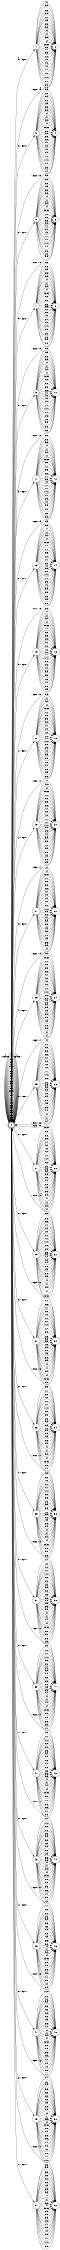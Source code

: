 digraph FST {
rankdir = LR;
size = "8.5,15";
label = "";
center = 1;
orientation = Portrait;
ranksep = "0.4";
nodesep = "0.01";
0 [label = "0", shape = doublecircle, style = bold, fontsize = 14]
	0 -> 1 [label = "a:<eps>", fontsize = 14];
	0 -> 0 [label = "a:a", fontsize = 14];
	0 -> 3 [label = "b:<eps>", fontsize = 14];
	0 -> 0 [label = "b:b", fontsize = 14];
	0 -> 5 [label = "c:<eps>", fontsize = 14];
	0 -> 0 [label = "c:c", fontsize = 14];
	0 -> 7 [label = "d:<eps>", fontsize = 14];
	0 -> 0 [label = "d:d", fontsize = 14];
	0 -> 9 [label = "e:<eps>", fontsize = 14];
	0 -> 0 [label = "e:e", fontsize = 14];
	0 -> 11 [label = "f:<eps>", fontsize = 14];
	0 -> 0 [label = "f:f", fontsize = 14];
	0 -> 13 [label = "g:<eps>", fontsize = 14];
	0 -> 0 [label = "g:g", fontsize = 14];
	0 -> 15 [label = "h:<eps>", fontsize = 14];
	0 -> 0 [label = "h:h", fontsize = 14];
	0 -> 17 [label = "i:<eps>", fontsize = 14];
	0 -> 0 [label = "i:i", fontsize = 14];
	0 -> 19 [label = "j:<eps>", fontsize = 14];
	0 -> 0 [label = "j:j", fontsize = 14];
	0 -> 21 [label = "k:<eps>", fontsize = 14];
	0 -> 0 [label = "k:k", fontsize = 14];
	0 -> 23 [label = "l:<eps>", fontsize = 14];
	0 -> 0 [label = "l:l", fontsize = 14];
	0 -> 25 [label = "m:<eps>", fontsize = 14];
	0 -> 0 [label = "m:m", fontsize = 14];
	0 -> 27 [label = "n:<eps>", fontsize = 14];
	0 -> 0 [label = "n:n", fontsize = 14];
	0 -> 29 [label = "o:<eps>", fontsize = 14];
	0 -> 0 [label = "o:o", fontsize = 14];
	0 -> 31 [label = "p:<eps>", fontsize = 14];
	0 -> 0 [label = "p:p", fontsize = 14];
	0 -> 33 [label = "q:<eps>", fontsize = 14];
	0 -> 0 [label = "q:q", fontsize = 14];
	0 -> 35 [label = "r:<eps>", fontsize = 14];
	0 -> 0 [label = "r:r", fontsize = 14];
	0 -> 37 [label = "s:<eps>", fontsize = 14];
	0 -> 0 [label = "s:s", fontsize = 14];
	0 -> 39 [label = "t:<eps>", fontsize = 14];
	0 -> 0 [label = "t:t", fontsize = 14];
	0 -> 41 [label = "u:<eps>", fontsize = 14];
	0 -> 0 [label = "u:u", fontsize = 14];
	0 -> 43 [label = "v:<eps>", fontsize = 14];
	0 -> 0 [label = "v:v", fontsize = 14];
	0 -> 45 [label = "w:<eps>", fontsize = 14];
	0 -> 0 [label = "w:w", fontsize = 14];
	0 -> 47 [label = "x:<eps>", fontsize = 14];
	0 -> 0 [label = "x:x", fontsize = 14];
	0 -> 49 [label = "y:<eps>", fontsize = 14];
	0 -> 0 [label = "y:y", fontsize = 14];
	0 -> 51 [label = "z:<eps>", fontsize = 14];
	0 -> 0 [label = "z:z", fontsize = 14];
	0 -> 0 [label = "<space>:<space>", fontsize = 14];
	0 -> 0 [label = ".:.", fontsize = 14];
	0 -> 0 [label = ",:,", fontsize = 14];
1 [label = "1", shape = circle, style = solid, fontsize = 14]
	1 -> 2 [label = "b:b", fontsize = 14];
	1 -> 2 [label = "c:c", fontsize = 14];
	1 -> 2 [label = "d:d", fontsize = 14];
	1 -> 2 [label = "e:e", fontsize = 14];
	1 -> 2 [label = "f:f", fontsize = 14];
	1 -> 2 [label = "g:g", fontsize = 14];
	1 -> 2 [label = "h:h", fontsize = 14];
	1 -> 2 [label = "i:i", fontsize = 14];
	1 -> 2 [label = "j:j", fontsize = 14];
	1 -> 2 [label = "k:k", fontsize = 14];
	1 -> 2 [label = "l:l", fontsize = 14];
	1 -> 2 [label = "m:m", fontsize = 14];
	1 -> 2 [label = "n:n", fontsize = 14];
	1 -> 2 [label = "o:o", fontsize = 14];
	1 -> 2 [label = "p:p", fontsize = 14];
	1 -> 2 [label = "q:q", fontsize = 14];
	1 -> 2 [label = "r:r", fontsize = 14];
	1 -> 2 [label = "s:s", fontsize = 14];
	1 -> 2 [label = "t:t", fontsize = 14];
	1 -> 2 [label = "u:u", fontsize = 14];
	1 -> 2 [label = "v:v", fontsize = 14];
	1 -> 2 [label = "w:w", fontsize = 14];
	1 -> 2 [label = "x:x", fontsize = 14];
	1 -> 2 [label = "y:y", fontsize = 14];
	1 -> 2 [label = "z:z", fontsize = 14];
2 [label = "2", shape = circle, style = solid, fontsize = 14]
	2 -> 0 [label = "<eps>:a", fontsize = 14];
3 [label = "3", shape = circle, style = solid, fontsize = 14]
	3 -> 4 [label = "a:a", fontsize = 14];
	3 -> 4 [label = "c:c", fontsize = 14];
	3 -> 4 [label = "d:d", fontsize = 14];
	3 -> 4 [label = "e:e", fontsize = 14];
	3 -> 4 [label = "f:f", fontsize = 14];
	3 -> 4 [label = "g:g", fontsize = 14];
	3 -> 4 [label = "h:h", fontsize = 14];
	3 -> 4 [label = "i:i", fontsize = 14];
	3 -> 4 [label = "j:j", fontsize = 14];
	3 -> 4 [label = "k:k", fontsize = 14];
	3 -> 4 [label = "l:l", fontsize = 14];
	3 -> 4 [label = "m:m", fontsize = 14];
	3 -> 4 [label = "n:n", fontsize = 14];
	3 -> 4 [label = "o:o", fontsize = 14];
	3 -> 4 [label = "p:p", fontsize = 14];
	3 -> 4 [label = "q:q", fontsize = 14];
	3 -> 4 [label = "r:r", fontsize = 14];
	3 -> 4 [label = "s:s", fontsize = 14];
	3 -> 4 [label = "t:t", fontsize = 14];
	3 -> 4 [label = "u:u", fontsize = 14];
	3 -> 4 [label = "v:v", fontsize = 14];
	3 -> 4 [label = "w:w", fontsize = 14];
	3 -> 4 [label = "x:x", fontsize = 14];
	3 -> 4 [label = "y:y", fontsize = 14];
	3 -> 4 [label = "z:z", fontsize = 14];
4 [label = "4", shape = circle, style = solid, fontsize = 14]
	4 -> 0 [label = "<eps>:b", fontsize = 14];
5 [label = "5", shape = circle, style = solid, fontsize = 14]
	5 -> 6 [label = "a:a", fontsize = 14];
	5 -> 6 [label = "b:b", fontsize = 14];
	5 -> 6 [label = "d:d", fontsize = 14];
	5 -> 6 [label = "e:e", fontsize = 14];
	5 -> 6 [label = "f:f", fontsize = 14];
	5 -> 6 [label = "g:g", fontsize = 14];
	5 -> 6 [label = "h:h", fontsize = 14];
	5 -> 6 [label = "i:i", fontsize = 14];
	5 -> 6 [label = "j:j", fontsize = 14];
	5 -> 6 [label = "k:k", fontsize = 14];
	5 -> 6 [label = "l:l", fontsize = 14];
	5 -> 6 [label = "m:m", fontsize = 14];
	5 -> 6 [label = "n:n", fontsize = 14];
	5 -> 6 [label = "o:o", fontsize = 14];
	5 -> 6 [label = "p:p", fontsize = 14];
	5 -> 6 [label = "q:q", fontsize = 14];
	5 -> 6 [label = "r:r", fontsize = 14];
	5 -> 6 [label = "s:s", fontsize = 14];
	5 -> 6 [label = "t:t", fontsize = 14];
	5 -> 6 [label = "u:u", fontsize = 14];
	5 -> 6 [label = "v:v", fontsize = 14];
	5 -> 6 [label = "w:w", fontsize = 14];
	5 -> 6 [label = "x:x", fontsize = 14];
	5 -> 6 [label = "y:y", fontsize = 14];
	5 -> 6 [label = "z:z", fontsize = 14];
6 [label = "6", shape = circle, style = solid, fontsize = 14]
	6 -> 0 [label = "<eps>:c", fontsize = 14];
7 [label = "7", shape = circle, style = solid, fontsize = 14]
	7 -> 8 [label = "a:a", fontsize = 14];
	7 -> 8 [label = "b:b", fontsize = 14];
	7 -> 8 [label = "c:c", fontsize = 14];
	7 -> 8 [label = "e:e", fontsize = 14];
	7 -> 8 [label = "f:f", fontsize = 14];
	7 -> 8 [label = "g:g", fontsize = 14];
	7 -> 8 [label = "h:h", fontsize = 14];
	7 -> 8 [label = "i:i", fontsize = 14];
	7 -> 8 [label = "j:j", fontsize = 14];
	7 -> 8 [label = "k:k", fontsize = 14];
	7 -> 8 [label = "l:l", fontsize = 14];
	7 -> 8 [label = "m:m", fontsize = 14];
	7 -> 8 [label = "n:n", fontsize = 14];
	7 -> 8 [label = "o:o", fontsize = 14];
	7 -> 8 [label = "p:p", fontsize = 14];
	7 -> 8 [label = "q:q", fontsize = 14];
	7 -> 8 [label = "r:r", fontsize = 14];
	7 -> 8 [label = "s:s", fontsize = 14];
	7 -> 8 [label = "t:t", fontsize = 14];
	7 -> 8 [label = "u:u", fontsize = 14];
	7 -> 8 [label = "v:v", fontsize = 14];
	7 -> 8 [label = "w:w", fontsize = 14];
	7 -> 8 [label = "x:x", fontsize = 14];
	7 -> 8 [label = "y:y", fontsize = 14];
	7 -> 8 [label = "z:z", fontsize = 14];
8 [label = "8", shape = circle, style = solid, fontsize = 14]
	8 -> 0 [label = "<eps>:d", fontsize = 14];
9 [label = "9", shape = circle, style = solid, fontsize = 14]
	9 -> 10 [label = "a:a", fontsize = 14];
	9 -> 10 [label = "b:b", fontsize = 14];
	9 -> 10 [label = "c:c", fontsize = 14];
	9 -> 10 [label = "d:d", fontsize = 14];
	9 -> 10 [label = "f:f", fontsize = 14];
	9 -> 10 [label = "g:g", fontsize = 14];
	9 -> 10 [label = "h:h", fontsize = 14];
	9 -> 10 [label = "i:i", fontsize = 14];
	9 -> 10 [label = "j:j", fontsize = 14];
	9 -> 10 [label = "k:k", fontsize = 14];
	9 -> 10 [label = "l:l", fontsize = 14];
	9 -> 10 [label = "m:m", fontsize = 14];
	9 -> 10 [label = "n:n", fontsize = 14];
	9 -> 10 [label = "o:o", fontsize = 14];
	9 -> 10 [label = "p:p", fontsize = 14];
	9 -> 10 [label = "q:q", fontsize = 14];
	9 -> 10 [label = "r:r", fontsize = 14];
	9 -> 10 [label = "s:s", fontsize = 14];
	9 -> 10 [label = "t:t", fontsize = 14];
	9 -> 10 [label = "u:u", fontsize = 14];
	9 -> 10 [label = "v:v", fontsize = 14];
	9 -> 10 [label = "w:w", fontsize = 14];
	9 -> 10 [label = "x:x", fontsize = 14];
	9 -> 10 [label = "y:y", fontsize = 14];
	9 -> 10 [label = "z:z", fontsize = 14];
10 [label = "10", shape = circle, style = solid, fontsize = 14]
	10 -> 0 [label = "<eps>:e", fontsize = 14];
11 [label = "11", shape = circle, style = solid, fontsize = 14]
	11 -> 12 [label = "a:a", fontsize = 14];
	11 -> 12 [label = "b:b", fontsize = 14];
	11 -> 12 [label = "c:c", fontsize = 14];
	11 -> 12 [label = "d:d", fontsize = 14];
	11 -> 12 [label = "e:e", fontsize = 14];
	11 -> 12 [label = "g:g", fontsize = 14];
	11 -> 12 [label = "h:h", fontsize = 14];
	11 -> 12 [label = "i:i", fontsize = 14];
	11 -> 12 [label = "j:j", fontsize = 14];
	11 -> 12 [label = "k:k", fontsize = 14];
	11 -> 12 [label = "l:l", fontsize = 14];
	11 -> 12 [label = "m:m", fontsize = 14];
	11 -> 12 [label = "n:n", fontsize = 14];
	11 -> 12 [label = "o:o", fontsize = 14];
	11 -> 12 [label = "p:p", fontsize = 14];
	11 -> 12 [label = "q:q", fontsize = 14];
	11 -> 12 [label = "r:r", fontsize = 14];
	11 -> 12 [label = "s:s", fontsize = 14];
	11 -> 12 [label = "t:t", fontsize = 14];
	11 -> 12 [label = "u:u", fontsize = 14];
	11 -> 12 [label = "v:v", fontsize = 14];
	11 -> 12 [label = "w:w", fontsize = 14];
	11 -> 12 [label = "x:x", fontsize = 14];
	11 -> 12 [label = "y:y", fontsize = 14];
	11 -> 12 [label = "z:z", fontsize = 14];
12 [label = "12", shape = circle, style = solid, fontsize = 14]
	12 -> 0 [label = "<eps>:f", fontsize = 14];
13 [label = "13", shape = circle, style = solid, fontsize = 14]
	13 -> 14 [label = "a:a", fontsize = 14];
	13 -> 14 [label = "b:b", fontsize = 14];
	13 -> 14 [label = "c:c", fontsize = 14];
	13 -> 14 [label = "d:d", fontsize = 14];
	13 -> 14 [label = "e:e", fontsize = 14];
	13 -> 14 [label = "f:f", fontsize = 14];
	13 -> 14 [label = "h:h", fontsize = 14];
	13 -> 14 [label = "i:i", fontsize = 14];
	13 -> 14 [label = "j:j", fontsize = 14];
	13 -> 14 [label = "k:k", fontsize = 14];
	13 -> 14 [label = "l:l", fontsize = 14];
	13 -> 14 [label = "m:m", fontsize = 14];
	13 -> 14 [label = "n:n", fontsize = 14];
	13 -> 14 [label = "o:o", fontsize = 14];
	13 -> 14 [label = "p:p", fontsize = 14];
	13 -> 14 [label = "q:q", fontsize = 14];
	13 -> 14 [label = "r:r", fontsize = 14];
	13 -> 14 [label = "s:s", fontsize = 14];
	13 -> 14 [label = "t:t", fontsize = 14];
	13 -> 14 [label = "u:u", fontsize = 14];
	13 -> 14 [label = "v:v", fontsize = 14];
	13 -> 14 [label = "w:w", fontsize = 14];
	13 -> 14 [label = "x:x", fontsize = 14];
	13 -> 14 [label = "y:y", fontsize = 14];
	13 -> 14 [label = "z:z", fontsize = 14];
14 [label = "14", shape = circle, style = solid, fontsize = 14]
	14 -> 0 [label = "<eps>:g", fontsize = 14];
15 [label = "15", shape = circle, style = solid, fontsize = 14]
	15 -> 16 [label = "a:a", fontsize = 14];
	15 -> 16 [label = "b:b", fontsize = 14];
	15 -> 16 [label = "c:c", fontsize = 14];
	15 -> 16 [label = "d:d", fontsize = 14];
	15 -> 16 [label = "e:e", fontsize = 14];
	15 -> 16 [label = "f:f", fontsize = 14];
	15 -> 16 [label = "g:g", fontsize = 14];
	15 -> 16 [label = "i:i", fontsize = 14];
	15 -> 16 [label = "j:j", fontsize = 14];
	15 -> 16 [label = "k:k", fontsize = 14];
	15 -> 16 [label = "l:l", fontsize = 14];
	15 -> 16 [label = "m:m", fontsize = 14];
	15 -> 16 [label = "n:n", fontsize = 14];
	15 -> 16 [label = "o:o", fontsize = 14];
	15 -> 16 [label = "p:p", fontsize = 14];
	15 -> 16 [label = "q:q", fontsize = 14];
	15 -> 16 [label = "r:r", fontsize = 14];
	15 -> 16 [label = "s:s", fontsize = 14];
	15 -> 16 [label = "t:t", fontsize = 14];
	15 -> 16 [label = "u:u", fontsize = 14];
	15 -> 16 [label = "v:v", fontsize = 14];
	15 -> 16 [label = "w:w", fontsize = 14];
	15 -> 16 [label = "x:x", fontsize = 14];
	15 -> 16 [label = "y:y", fontsize = 14];
	15 -> 16 [label = "z:z", fontsize = 14];
16 [label = "16", shape = circle, style = solid, fontsize = 14]
	16 -> 0 [label = "<eps>:h", fontsize = 14];
17 [label = "17", shape = circle, style = solid, fontsize = 14]
	17 -> 18 [label = "a:a", fontsize = 14];
	17 -> 18 [label = "b:b", fontsize = 14];
	17 -> 18 [label = "c:c", fontsize = 14];
	17 -> 18 [label = "d:d", fontsize = 14];
	17 -> 18 [label = "e:e", fontsize = 14];
	17 -> 18 [label = "f:f", fontsize = 14];
	17 -> 18 [label = "g:g", fontsize = 14];
	17 -> 18 [label = "h:h", fontsize = 14];
	17 -> 18 [label = "j:j", fontsize = 14];
	17 -> 18 [label = "k:k", fontsize = 14];
	17 -> 18 [label = "l:l", fontsize = 14];
	17 -> 18 [label = "m:m", fontsize = 14];
	17 -> 18 [label = "n:n", fontsize = 14];
	17 -> 18 [label = "o:o", fontsize = 14];
	17 -> 18 [label = "p:p", fontsize = 14];
	17 -> 18 [label = "q:q", fontsize = 14];
	17 -> 18 [label = "r:r", fontsize = 14];
	17 -> 18 [label = "s:s", fontsize = 14];
	17 -> 18 [label = "t:t", fontsize = 14];
	17 -> 18 [label = "u:u", fontsize = 14];
	17 -> 18 [label = "v:v", fontsize = 14];
	17 -> 18 [label = "w:w", fontsize = 14];
	17 -> 18 [label = "x:x", fontsize = 14];
	17 -> 18 [label = "y:y", fontsize = 14];
	17 -> 18 [label = "z:z", fontsize = 14];
18 [label = "18", shape = circle, style = solid, fontsize = 14]
	18 -> 0 [label = "<eps>:i", fontsize = 14];
19 [label = "19", shape = circle, style = solid, fontsize = 14]
	19 -> 20 [label = "a:a", fontsize = 14];
	19 -> 20 [label = "b:b", fontsize = 14];
	19 -> 20 [label = "c:c", fontsize = 14];
	19 -> 20 [label = "d:d", fontsize = 14];
	19 -> 20 [label = "e:e", fontsize = 14];
	19 -> 20 [label = "f:f", fontsize = 14];
	19 -> 20 [label = "g:g", fontsize = 14];
	19 -> 20 [label = "h:h", fontsize = 14];
	19 -> 20 [label = "i:i", fontsize = 14];
	19 -> 20 [label = "k:k", fontsize = 14];
	19 -> 20 [label = "l:l", fontsize = 14];
	19 -> 20 [label = "m:m", fontsize = 14];
	19 -> 20 [label = "n:n", fontsize = 14];
	19 -> 20 [label = "o:o", fontsize = 14];
	19 -> 20 [label = "p:p", fontsize = 14];
	19 -> 20 [label = "q:q", fontsize = 14];
	19 -> 20 [label = "r:r", fontsize = 14];
	19 -> 20 [label = "s:s", fontsize = 14];
	19 -> 20 [label = "t:t", fontsize = 14];
	19 -> 20 [label = "u:u", fontsize = 14];
	19 -> 20 [label = "v:v", fontsize = 14];
	19 -> 20 [label = "w:w", fontsize = 14];
	19 -> 20 [label = "x:x", fontsize = 14];
	19 -> 20 [label = "y:y", fontsize = 14];
	19 -> 20 [label = "z:z", fontsize = 14];
20 [label = "20", shape = circle, style = solid, fontsize = 14]
	20 -> 0 [label = "<eps>:j", fontsize = 14];
21 [label = "21", shape = circle, style = solid, fontsize = 14]
	21 -> 22 [label = "a:a", fontsize = 14];
	21 -> 22 [label = "b:b", fontsize = 14];
	21 -> 22 [label = "c:c", fontsize = 14];
	21 -> 22 [label = "d:d", fontsize = 14];
	21 -> 22 [label = "e:e", fontsize = 14];
	21 -> 22 [label = "f:f", fontsize = 14];
	21 -> 22 [label = "g:g", fontsize = 14];
	21 -> 22 [label = "h:h", fontsize = 14];
	21 -> 22 [label = "i:i", fontsize = 14];
	21 -> 22 [label = "j:j", fontsize = 14];
	21 -> 22 [label = "l:l", fontsize = 14];
	21 -> 22 [label = "m:m", fontsize = 14];
	21 -> 22 [label = "n:n", fontsize = 14];
	21 -> 22 [label = "o:o", fontsize = 14];
	21 -> 22 [label = "p:p", fontsize = 14];
	21 -> 22 [label = "q:q", fontsize = 14];
	21 -> 22 [label = "r:r", fontsize = 14];
	21 -> 22 [label = "s:s", fontsize = 14];
	21 -> 22 [label = "t:t", fontsize = 14];
	21 -> 22 [label = "u:u", fontsize = 14];
	21 -> 22 [label = "v:v", fontsize = 14];
	21 -> 22 [label = "w:w", fontsize = 14];
	21 -> 22 [label = "x:x", fontsize = 14];
	21 -> 22 [label = "y:y", fontsize = 14];
	21 -> 22 [label = "z:z", fontsize = 14];
22 [label = "22", shape = circle, style = solid, fontsize = 14]
	22 -> 0 [label = "<eps>:k", fontsize = 14];
23 [label = "23", shape = circle, style = solid, fontsize = 14]
	23 -> 24 [label = "a:a", fontsize = 14];
	23 -> 24 [label = "b:b", fontsize = 14];
	23 -> 24 [label = "c:c", fontsize = 14];
	23 -> 24 [label = "d:d", fontsize = 14];
	23 -> 24 [label = "e:e", fontsize = 14];
	23 -> 24 [label = "f:f", fontsize = 14];
	23 -> 24 [label = "g:g", fontsize = 14];
	23 -> 24 [label = "h:h", fontsize = 14];
	23 -> 24 [label = "i:i", fontsize = 14];
	23 -> 24 [label = "j:j", fontsize = 14];
	23 -> 24 [label = "k:k", fontsize = 14];
	23 -> 24 [label = "m:m", fontsize = 14];
	23 -> 24 [label = "n:n", fontsize = 14];
	23 -> 24 [label = "o:o", fontsize = 14];
	23 -> 24 [label = "p:p", fontsize = 14];
	23 -> 24 [label = "q:q", fontsize = 14];
	23 -> 24 [label = "r:r", fontsize = 14];
	23 -> 24 [label = "s:s", fontsize = 14];
	23 -> 24 [label = "t:t", fontsize = 14];
	23 -> 24 [label = "u:u", fontsize = 14];
	23 -> 24 [label = "v:v", fontsize = 14];
	23 -> 24 [label = "w:w", fontsize = 14];
	23 -> 24 [label = "x:x", fontsize = 14];
	23 -> 24 [label = "y:y", fontsize = 14];
	23 -> 24 [label = "z:z", fontsize = 14];
24 [label = "24", shape = circle, style = solid, fontsize = 14]
	24 -> 0 [label = "<eps>:l", fontsize = 14];
25 [label = "25", shape = circle, style = solid, fontsize = 14]
	25 -> 26 [label = "a:a", fontsize = 14];
	25 -> 26 [label = "b:b", fontsize = 14];
	25 -> 26 [label = "c:c", fontsize = 14];
	25 -> 26 [label = "d:d", fontsize = 14];
	25 -> 26 [label = "e:e", fontsize = 14];
	25 -> 26 [label = "f:f", fontsize = 14];
	25 -> 26 [label = "g:g", fontsize = 14];
	25 -> 26 [label = "h:h", fontsize = 14];
	25 -> 26 [label = "i:i", fontsize = 14];
	25 -> 26 [label = "j:j", fontsize = 14];
	25 -> 26 [label = "k:k", fontsize = 14];
	25 -> 26 [label = "l:l", fontsize = 14];
	25 -> 26 [label = "n:n", fontsize = 14];
	25 -> 26 [label = "o:o", fontsize = 14];
	25 -> 26 [label = "p:p", fontsize = 14];
	25 -> 26 [label = "q:q", fontsize = 14];
	25 -> 26 [label = "r:r", fontsize = 14];
	25 -> 26 [label = "s:s", fontsize = 14];
	25 -> 26 [label = "t:t", fontsize = 14];
	25 -> 26 [label = "u:u", fontsize = 14];
	25 -> 26 [label = "v:v", fontsize = 14];
	25 -> 26 [label = "w:w", fontsize = 14];
	25 -> 26 [label = "x:x", fontsize = 14];
	25 -> 26 [label = "y:y", fontsize = 14];
	25 -> 26 [label = "z:z", fontsize = 14];
26 [label = "26", shape = circle, style = solid, fontsize = 14]
	26 -> 0 [label = "<eps>:m", fontsize = 14];
27 [label = "27", shape = circle, style = solid, fontsize = 14]
	27 -> 28 [label = "a:a", fontsize = 14];
	27 -> 28 [label = "b:b", fontsize = 14];
	27 -> 28 [label = "c:c", fontsize = 14];
	27 -> 28 [label = "d:d", fontsize = 14];
	27 -> 28 [label = "e:e", fontsize = 14];
	27 -> 28 [label = "f:f", fontsize = 14];
	27 -> 28 [label = "g:g", fontsize = 14];
	27 -> 28 [label = "h:h", fontsize = 14];
	27 -> 28 [label = "i:i", fontsize = 14];
	27 -> 28 [label = "j:j", fontsize = 14];
	27 -> 28 [label = "k:k", fontsize = 14];
	27 -> 28 [label = "l:l", fontsize = 14];
	27 -> 28 [label = "m:m", fontsize = 14];
	27 -> 28 [label = "o:o", fontsize = 14];
	27 -> 28 [label = "p:p", fontsize = 14];
	27 -> 28 [label = "q:q", fontsize = 14];
	27 -> 28 [label = "r:r", fontsize = 14];
	27 -> 28 [label = "s:s", fontsize = 14];
	27 -> 28 [label = "t:t", fontsize = 14];
	27 -> 28 [label = "u:u", fontsize = 14];
	27 -> 28 [label = "v:v", fontsize = 14];
	27 -> 28 [label = "w:w", fontsize = 14];
	27 -> 28 [label = "x:x", fontsize = 14];
	27 -> 28 [label = "y:y", fontsize = 14];
	27 -> 28 [label = "z:z", fontsize = 14];
28 [label = "28", shape = circle, style = solid, fontsize = 14]
	28 -> 0 [label = "<eps>:n", fontsize = 14];
29 [label = "29", shape = circle, style = solid, fontsize = 14]
	29 -> 30 [label = "a:a", fontsize = 14];
	29 -> 30 [label = "b:b", fontsize = 14];
	29 -> 30 [label = "c:c", fontsize = 14];
	29 -> 30 [label = "d:d", fontsize = 14];
	29 -> 30 [label = "e:e", fontsize = 14];
	29 -> 30 [label = "f:f", fontsize = 14];
	29 -> 30 [label = "g:g", fontsize = 14];
	29 -> 30 [label = "h:h", fontsize = 14];
	29 -> 30 [label = "i:i", fontsize = 14];
	29 -> 30 [label = "j:j", fontsize = 14];
	29 -> 30 [label = "k:k", fontsize = 14];
	29 -> 30 [label = "l:l", fontsize = 14];
	29 -> 30 [label = "m:m", fontsize = 14];
	29 -> 30 [label = "n:n", fontsize = 14];
	29 -> 30 [label = "p:p", fontsize = 14];
	29 -> 30 [label = "q:q", fontsize = 14];
	29 -> 30 [label = "r:r", fontsize = 14];
	29 -> 30 [label = "s:s", fontsize = 14];
	29 -> 30 [label = "t:t", fontsize = 14];
	29 -> 30 [label = "u:u", fontsize = 14];
	29 -> 30 [label = "v:v", fontsize = 14];
	29 -> 30 [label = "w:w", fontsize = 14];
	29 -> 30 [label = "x:x", fontsize = 14];
	29 -> 30 [label = "y:y", fontsize = 14];
	29 -> 30 [label = "z:z", fontsize = 14];
30 [label = "30", shape = circle, style = solid, fontsize = 14]
	30 -> 0 [label = "<eps>:o", fontsize = 14];
31 [label = "31", shape = circle, style = solid, fontsize = 14]
	31 -> 32 [label = "a:a", fontsize = 14];
	31 -> 32 [label = "b:b", fontsize = 14];
	31 -> 32 [label = "c:c", fontsize = 14];
	31 -> 32 [label = "d:d", fontsize = 14];
	31 -> 32 [label = "e:e", fontsize = 14];
	31 -> 32 [label = "f:f", fontsize = 14];
	31 -> 32 [label = "g:g", fontsize = 14];
	31 -> 32 [label = "h:h", fontsize = 14];
	31 -> 32 [label = "i:i", fontsize = 14];
	31 -> 32 [label = "j:j", fontsize = 14];
	31 -> 32 [label = "k:k", fontsize = 14];
	31 -> 32 [label = "l:l", fontsize = 14];
	31 -> 32 [label = "m:m", fontsize = 14];
	31 -> 32 [label = "n:n", fontsize = 14];
	31 -> 32 [label = "o:o", fontsize = 14];
	31 -> 32 [label = "q:q", fontsize = 14];
	31 -> 32 [label = "r:r", fontsize = 14];
	31 -> 32 [label = "s:s", fontsize = 14];
	31 -> 32 [label = "t:t", fontsize = 14];
	31 -> 32 [label = "u:u", fontsize = 14];
	31 -> 32 [label = "v:v", fontsize = 14];
	31 -> 32 [label = "w:w", fontsize = 14];
	31 -> 32 [label = "x:x", fontsize = 14];
	31 -> 32 [label = "y:y", fontsize = 14];
	31 -> 32 [label = "z:z", fontsize = 14];
32 [label = "32", shape = circle, style = solid, fontsize = 14]
	32 -> 0 [label = "<eps>:p", fontsize = 14];
33 [label = "33", shape = circle, style = solid, fontsize = 14]
	33 -> 34 [label = "a:a", fontsize = 14];
	33 -> 34 [label = "b:b", fontsize = 14];
	33 -> 34 [label = "c:c", fontsize = 14];
	33 -> 34 [label = "d:d", fontsize = 14];
	33 -> 34 [label = "e:e", fontsize = 14];
	33 -> 34 [label = "f:f", fontsize = 14];
	33 -> 34 [label = "g:g", fontsize = 14];
	33 -> 34 [label = "h:h", fontsize = 14];
	33 -> 34 [label = "i:i", fontsize = 14];
	33 -> 34 [label = "j:j", fontsize = 14];
	33 -> 34 [label = "k:k", fontsize = 14];
	33 -> 34 [label = "l:l", fontsize = 14];
	33 -> 34 [label = "m:m", fontsize = 14];
	33 -> 34 [label = "n:n", fontsize = 14];
	33 -> 34 [label = "o:o", fontsize = 14];
	33 -> 34 [label = "p:p", fontsize = 14];
	33 -> 34 [label = "r:r", fontsize = 14];
	33 -> 34 [label = "s:s", fontsize = 14];
	33 -> 34 [label = "t:t", fontsize = 14];
	33 -> 34 [label = "u:u", fontsize = 14];
	33 -> 34 [label = "v:v", fontsize = 14];
	33 -> 34 [label = "w:w", fontsize = 14];
	33 -> 34 [label = "x:x", fontsize = 14];
	33 -> 34 [label = "y:y", fontsize = 14];
	33 -> 34 [label = "z:z", fontsize = 14];
34 [label = "34", shape = circle, style = solid, fontsize = 14]
	34 -> 0 [label = "<eps>:q", fontsize = 14];
35 [label = "35", shape = circle, style = solid, fontsize = 14]
	35 -> 36 [label = "a:a", fontsize = 14];
	35 -> 36 [label = "b:b", fontsize = 14];
	35 -> 36 [label = "c:c", fontsize = 14];
	35 -> 36 [label = "d:d", fontsize = 14];
	35 -> 36 [label = "e:e", fontsize = 14];
	35 -> 36 [label = "f:f", fontsize = 14];
	35 -> 36 [label = "g:g", fontsize = 14];
	35 -> 36 [label = "h:h", fontsize = 14];
	35 -> 36 [label = "i:i", fontsize = 14];
	35 -> 36 [label = "j:j", fontsize = 14];
	35 -> 36 [label = "k:k", fontsize = 14];
	35 -> 36 [label = "l:l", fontsize = 14];
	35 -> 36 [label = "m:m", fontsize = 14];
	35 -> 36 [label = "n:n", fontsize = 14];
	35 -> 36 [label = "o:o", fontsize = 14];
	35 -> 36 [label = "p:p", fontsize = 14];
	35 -> 36 [label = "q:q", fontsize = 14];
	35 -> 36 [label = "s:s", fontsize = 14];
	35 -> 36 [label = "t:t", fontsize = 14];
	35 -> 36 [label = "u:u", fontsize = 14];
	35 -> 36 [label = "v:v", fontsize = 14];
	35 -> 36 [label = "w:w", fontsize = 14];
	35 -> 36 [label = "x:x", fontsize = 14];
	35 -> 36 [label = "y:y", fontsize = 14];
	35 -> 36 [label = "z:z", fontsize = 14];
36 [label = "36", shape = circle, style = solid, fontsize = 14]
	36 -> 0 [label = "<eps>:r", fontsize = 14];
37 [label = "37", shape = circle, style = solid, fontsize = 14]
	37 -> 38 [label = "a:a", fontsize = 14];
	37 -> 38 [label = "b:b", fontsize = 14];
	37 -> 38 [label = "c:c", fontsize = 14];
	37 -> 38 [label = "d:d", fontsize = 14];
	37 -> 38 [label = "e:e", fontsize = 14];
	37 -> 38 [label = "f:f", fontsize = 14];
	37 -> 38 [label = "g:g", fontsize = 14];
	37 -> 38 [label = "h:h", fontsize = 14];
	37 -> 38 [label = "i:i", fontsize = 14];
	37 -> 38 [label = "j:j", fontsize = 14];
	37 -> 38 [label = "k:k", fontsize = 14];
	37 -> 38 [label = "l:l", fontsize = 14];
	37 -> 38 [label = "m:m", fontsize = 14];
	37 -> 38 [label = "n:n", fontsize = 14];
	37 -> 38 [label = "o:o", fontsize = 14];
	37 -> 38 [label = "p:p", fontsize = 14];
	37 -> 38 [label = "q:q", fontsize = 14];
	37 -> 38 [label = "r:r", fontsize = 14];
	37 -> 38 [label = "t:t", fontsize = 14];
	37 -> 38 [label = "u:u", fontsize = 14];
	37 -> 38 [label = "v:v", fontsize = 14];
	37 -> 38 [label = "w:w", fontsize = 14];
	37 -> 38 [label = "x:x", fontsize = 14];
	37 -> 38 [label = "y:y", fontsize = 14];
	37 -> 38 [label = "z:z", fontsize = 14];
38 [label = "38", shape = circle, style = solid, fontsize = 14]
	38 -> 0 [label = "<eps>:s", fontsize = 14];
39 [label = "39", shape = circle, style = solid, fontsize = 14]
	39 -> 40 [label = "a:a", fontsize = 14];
	39 -> 40 [label = "b:b", fontsize = 14];
	39 -> 40 [label = "c:c", fontsize = 14];
	39 -> 40 [label = "d:d", fontsize = 14];
	39 -> 40 [label = "e:e", fontsize = 14];
	39 -> 40 [label = "f:f", fontsize = 14];
	39 -> 40 [label = "g:g", fontsize = 14];
	39 -> 40 [label = "h:h", fontsize = 14];
	39 -> 40 [label = "i:i", fontsize = 14];
	39 -> 40 [label = "j:j", fontsize = 14];
	39 -> 40 [label = "k:k", fontsize = 14];
	39 -> 40 [label = "l:l", fontsize = 14];
	39 -> 40 [label = "m:m", fontsize = 14];
	39 -> 40 [label = "n:n", fontsize = 14];
	39 -> 40 [label = "o:o", fontsize = 14];
	39 -> 40 [label = "p:p", fontsize = 14];
	39 -> 40 [label = "q:q", fontsize = 14];
	39 -> 40 [label = "r:r", fontsize = 14];
	39 -> 40 [label = "s:s", fontsize = 14];
	39 -> 40 [label = "u:u", fontsize = 14];
	39 -> 40 [label = "v:v", fontsize = 14];
	39 -> 40 [label = "w:w", fontsize = 14];
	39 -> 40 [label = "x:x", fontsize = 14];
	39 -> 40 [label = "y:y", fontsize = 14];
	39 -> 40 [label = "z:z", fontsize = 14];
40 [label = "40", shape = circle, style = solid, fontsize = 14]
	40 -> 0 [label = "<eps>:t", fontsize = 14];
41 [label = "41", shape = circle, style = solid, fontsize = 14]
	41 -> 42 [label = "a:a", fontsize = 14];
	41 -> 42 [label = "b:b", fontsize = 14];
	41 -> 42 [label = "c:c", fontsize = 14];
	41 -> 42 [label = "d:d", fontsize = 14];
	41 -> 42 [label = "e:e", fontsize = 14];
	41 -> 42 [label = "f:f", fontsize = 14];
	41 -> 42 [label = "g:g", fontsize = 14];
	41 -> 42 [label = "h:h", fontsize = 14];
	41 -> 42 [label = "i:i", fontsize = 14];
	41 -> 42 [label = "j:j", fontsize = 14];
	41 -> 42 [label = "k:k", fontsize = 14];
	41 -> 42 [label = "l:l", fontsize = 14];
	41 -> 42 [label = "m:m", fontsize = 14];
	41 -> 42 [label = "n:n", fontsize = 14];
	41 -> 42 [label = "o:o", fontsize = 14];
	41 -> 42 [label = "p:p", fontsize = 14];
	41 -> 42 [label = "q:q", fontsize = 14];
	41 -> 42 [label = "r:r", fontsize = 14];
	41 -> 42 [label = "s:s", fontsize = 14];
	41 -> 42 [label = "t:t", fontsize = 14];
	41 -> 42 [label = "v:v", fontsize = 14];
	41 -> 42 [label = "w:w", fontsize = 14];
	41 -> 42 [label = "x:x", fontsize = 14];
	41 -> 42 [label = "y:y", fontsize = 14];
	41 -> 42 [label = "z:z", fontsize = 14];
42 [label = "42", shape = circle, style = solid, fontsize = 14]
	42 -> 0 [label = "<eps>:u", fontsize = 14];
43 [label = "43", shape = circle, style = solid, fontsize = 14]
	43 -> 44 [label = "a:a", fontsize = 14];
	43 -> 44 [label = "b:b", fontsize = 14];
	43 -> 44 [label = "c:c", fontsize = 14];
	43 -> 44 [label = "d:d", fontsize = 14];
	43 -> 44 [label = "e:e", fontsize = 14];
	43 -> 44 [label = "f:f", fontsize = 14];
	43 -> 44 [label = "g:g", fontsize = 14];
	43 -> 44 [label = "h:h", fontsize = 14];
	43 -> 44 [label = "i:i", fontsize = 14];
	43 -> 44 [label = "j:j", fontsize = 14];
	43 -> 44 [label = "k:k", fontsize = 14];
	43 -> 44 [label = "l:l", fontsize = 14];
	43 -> 44 [label = "m:m", fontsize = 14];
	43 -> 44 [label = "n:n", fontsize = 14];
	43 -> 44 [label = "o:o", fontsize = 14];
	43 -> 44 [label = "p:p", fontsize = 14];
	43 -> 44 [label = "q:q", fontsize = 14];
	43 -> 44 [label = "r:r", fontsize = 14];
	43 -> 44 [label = "s:s", fontsize = 14];
	43 -> 44 [label = "t:t", fontsize = 14];
	43 -> 44 [label = "u:u", fontsize = 14];
	43 -> 44 [label = "w:w", fontsize = 14];
	43 -> 44 [label = "x:x", fontsize = 14];
	43 -> 44 [label = "y:y", fontsize = 14];
	43 -> 44 [label = "z:z", fontsize = 14];
44 [label = "44", shape = circle, style = solid, fontsize = 14]
	44 -> 0 [label = "<eps>:v", fontsize = 14];
45 [label = "45", shape = circle, style = solid, fontsize = 14]
	45 -> 46 [label = "a:a", fontsize = 14];
	45 -> 46 [label = "b:b", fontsize = 14];
	45 -> 46 [label = "c:c", fontsize = 14];
	45 -> 46 [label = "d:d", fontsize = 14];
	45 -> 46 [label = "e:e", fontsize = 14];
	45 -> 46 [label = "f:f", fontsize = 14];
	45 -> 46 [label = "g:g", fontsize = 14];
	45 -> 46 [label = "h:h", fontsize = 14];
	45 -> 46 [label = "i:i", fontsize = 14];
	45 -> 46 [label = "j:j", fontsize = 14];
	45 -> 46 [label = "k:k", fontsize = 14];
	45 -> 46 [label = "l:l", fontsize = 14];
	45 -> 46 [label = "m:m", fontsize = 14];
	45 -> 46 [label = "n:n", fontsize = 14];
	45 -> 46 [label = "o:o", fontsize = 14];
	45 -> 46 [label = "p:p", fontsize = 14];
	45 -> 46 [label = "q:q", fontsize = 14];
	45 -> 46 [label = "r:r", fontsize = 14];
	45 -> 46 [label = "s:s", fontsize = 14];
	45 -> 46 [label = "t:t", fontsize = 14];
	45 -> 46 [label = "u:u", fontsize = 14];
	45 -> 46 [label = "v:v", fontsize = 14];
	45 -> 46 [label = "x:x", fontsize = 14];
	45 -> 46 [label = "y:y", fontsize = 14];
	45 -> 46 [label = "z:z", fontsize = 14];
46 [label = "46", shape = circle, style = solid, fontsize = 14]
	46 -> 0 [label = "<eps>:w", fontsize = 14];
47 [label = "47", shape = circle, style = solid, fontsize = 14]
	47 -> 48 [label = "a:a", fontsize = 14];
	47 -> 48 [label = "b:b", fontsize = 14];
	47 -> 48 [label = "c:c", fontsize = 14];
	47 -> 48 [label = "d:d", fontsize = 14];
	47 -> 48 [label = "e:e", fontsize = 14];
	47 -> 48 [label = "f:f", fontsize = 14];
	47 -> 48 [label = "g:g", fontsize = 14];
	47 -> 48 [label = "h:h", fontsize = 14];
	47 -> 48 [label = "i:i", fontsize = 14];
	47 -> 48 [label = "j:j", fontsize = 14];
	47 -> 48 [label = "k:k", fontsize = 14];
	47 -> 48 [label = "l:l", fontsize = 14];
	47 -> 48 [label = "m:m", fontsize = 14];
	47 -> 48 [label = "n:n", fontsize = 14];
	47 -> 48 [label = "o:o", fontsize = 14];
	47 -> 48 [label = "p:p", fontsize = 14];
	47 -> 48 [label = "q:q", fontsize = 14];
	47 -> 48 [label = "r:r", fontsize = 14];
	47 -> 48 [label = "s:s", fontsize = 14];
	47 -> 48 [label = "t:t", fontsize = 14];
	47 -> 48 [label = "u:u", fontsize = 14];
	47 -> 48 [label = "v:v", fontsize = 14];
	47 -> 48 [label = "w:w", fontsize = 14];
	47 -> 48 [label = "y:y", fontsize = 14];
	47 -> 48 [label = "z:z", fontsize = 14];
48 [label = "48", shape = circle, style = solid, fontsize = 14]
	48 -> 0 [label = "<eps>:x", fontsize = 14];
49 [label = "49", shape = circle, style = solid, fontsize = 14]
	49 -> 50 [label = "a:a", fontsize = 14];
	49 -> 50 [label = "b:b", fontsize = 14];
	49 -> 50 [label = "c:c", fontsize = 14];
	49 -> 50 [label = "d:d", fontsize = 14];
	49 -> 50 [label = "e:e", fontsize = 14];
	49 -> 50 [label = "f:f", fontsize = 14];
	49 -> 50 [label = "g:g", fontsize = 14];
	49 -> 50 [label = "h:h", fontsize = 14];
	49 -> 50 [label = "i:i", fontsize = 14];
	49 -> 50 [label = "j:j", fontsize = 14];
	49 -> 50 [label = "k:k", fontsize = 14];
	49 -> 50 [label = "l:l", fontsize = 14];
	49 -> 50 [label = "m:m", fontsize = 14];
	49 -> 50 [label = "n:n", fontsize = 14];
	49 -> 50 [label = "o:o", fontsize = 14];
	49 -> 50 [label = "p:p", fontsize = 14];
	49 -> 50 [label = "q:q", fontsize = 14];
	49 -> 50 [label = "r:r", fontsize = 14];
	49 -> 50 [label = "s:s", fontsize = 14];
	49 -> 50 [label = "t:t", fontsize = 14];
	49 -> 50 [label = "u:u", fontsize = 14];
	49 -> 50 [label = "v:v", fontsize = 14];
	49 -> 50 [label = "w:w", fontsize = 14];
	49 -> 50 [label = "x:x", fontsize = 14];
	49 -> 50 [label = "z:z", fontsize = 14];
50 [label = "50", shape = circle, style = solid, fontsize = 14]
	50 -> 0 [label = "<eps>:y", fontsize = 14];
51 [label = "51", shape = circle, style = solid, fontsize = 14]
	51 -> 52 [label = "a:a", fontsize = 14];
	51 -> 52 [label = "b:b", fontsize = 14];
	51 -> 52 [label = "c:c", fontsize = 14];
	51 -> 52 [label = "d:d", fontsize = 14];
	51 -> 52 [label = "e:e", fontsize = 14];
	51 -> 52 [label = "f:f", fontsize = 14];
	51 -> 52 [label = "g:g", fontsize = 14];
	51 -> 52 [label = "h:h", fontsize = 14];
	51 -> 52 [label = "i:i", fontsize = 14];
	51 -> 52 [label = "j:j", fontsize = 14];
	51 -> 52 [label = "k:k", fontsize = 14];
	51 -> 52 [label = "l:l", fontsize = 14];
	51 -> 52 [label = "m:m", fontsize = 14];
	51 -> 52 [label = "n:n", fontsize = 14];
	51 -> 52 [label = "o:o", fontsize = 14];
	51 -> 52 [label = "p:p", fontsize = 14];
	51 -> 52 [label = "q:q", fontsize = 14];
	51 -> 52 [label = "r:r", fontsize = 14];
	51 -> 52 [label = "s:s", fontsize = 14];
	51 -> 52 [label = "t:t", fontsize = 14];
	51 -> 52 [label = "u:u", fontsize = 14];
	51 -> 52 [label = "v:v", fontsize = 14];
	51 -> 52 [label = "w:w", fontsize = 14];
	51 -> 52 [label = "x:x", fontsize = 14];
	51 -> 52 [label = "y:y", fontsize = 14];
52 [label = "52", shape = circle, style = solid, fontsize = 14]
	52 -> 0 [label = "<eps>:z", fontsize = 14];
}
